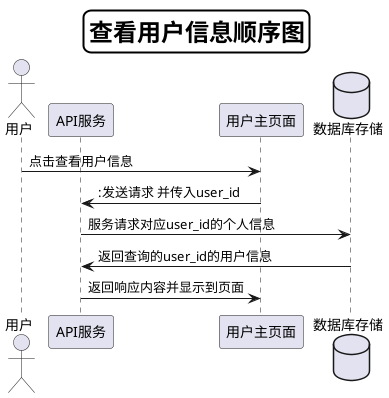 @startuml
skinparam titleBorderRoundCorner 15
skinparam titleBorderThickness 2
skinparam titleBorderColor #Black
skinparam titleFontSize 24
Title 查看用户信息顺序图

actor 用户
participant  API服务
participant  用户主页面
database 数据库存储
用户-> 用户主页面:点击查看用户信息
 用户主页面->API服务::发送请求 并传入user_id
API服务->数据库存储:服务请求对应user_id的个人信息
数据库存储->API服务:返回查询的user_id的用户信息
API服务-> 用户主页面:返回响应内容并显示到页面
@enduml
